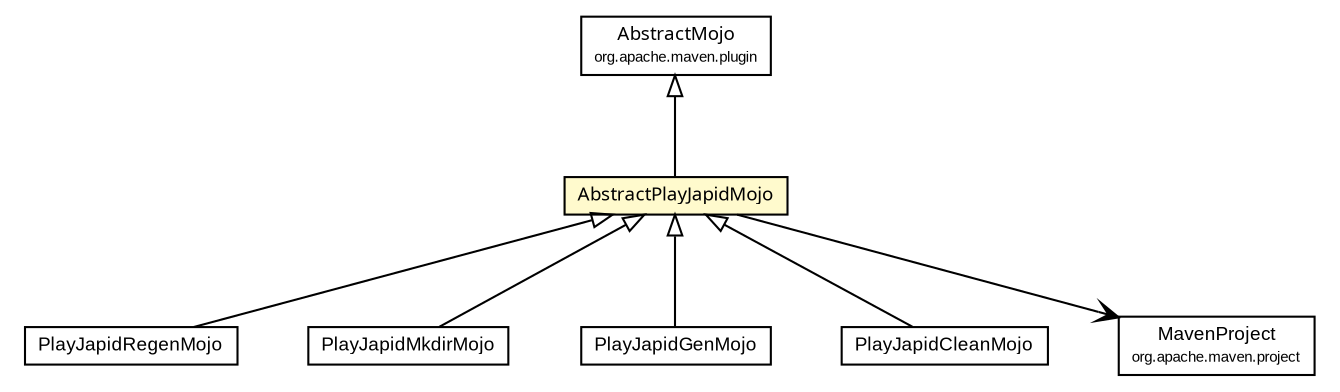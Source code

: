 #!/usr/local/bin/dot
#
# Class diagram 
# Generated by UmlGraph version 4.6 (http://www.spinellis.gr/sw/umlgraph)
#

digraph G {
	edge [fontname="arial",fontsize=10,labelfontname="arial",labelfontsize=10];
	node [fontname="arial",fontsize=10,shape=plaintext];
	// com.google.code.play.japid.PlayJapidRegenMojo
	c68 [label=<<table border="0" cellborder="1" cellspacing="0" cellpadding="2" port="p" href="./PlayJapidRegenMojo.html">
		<tr><td><table border="0" cellspacing="0" cellpadding="1">
			<tr><td> PlayJapidRegenMojo </td></tr>
		</table></td></tr>
		</table>>, fontname="arial", fontcolor="black", fontsize=9.0];
	// com.google.code.play.japid.PlayJapidMkdirMojo
	c69 [label=<<table border="0" cellborder="1" cellspacing="0" cellpadding="2" port="p" href="./PlayJapidMkdirMojo.html">
		<tr><td><table border="0" cellspacing="0" cellpadding="1">
			<tr><td> PlayJapidMkdirMojo </td></tr>
		</table></td></tr>
		</table>>, fontname="arial", fontcolor="black", fontsize=9.0];
	// com.google.code.play.japid.PlayJapidGenMojo
	c70 [label=<<table border="0" cellborder="1" cellspacing="0" cellpadding="2" port="p" href="./PlayJapidGenMojo.html">
		<tr><td><table border="0" cellspacing="0" cellpadding="1">
			<tr><td> PlayJapidGenMojo </td></tr>
		</table></td></tr>
		</table>>, fontname="arial", fontcolor="black", fontsize=9.0];
	// com.google.code.play.japid.PlayJapidCleanMojo
	c71 [label=<<table border="0" cellborder="1" cellspacing="0" cellpadding="2" port="p" href="./PlayJapidCleanMojo.html">
		<tr><td><table border="0" cellspacing="0" cellpadding="1">
			<tr><td> PlayJapidCleanMojo </td></tr>
		</table></td></tr>
		</table>>, fontname="arial", fontcolor="black", fontsize=9.0];
	// com.google.code.play.japid.AbstractPlayJapidMojo
	c72 [label=<<table border="0" cellborder="1" cellspacing="0" cellpadding="2" port="p" bgcolor="lemonChiffon" href="./AbstractPlayJapidMojo.html">
		<tr><td><table border="0" cellspacing="0" cellpadding="1">
			<tr><td><font face="ariali"> AbstractPlayJapidMojo </font></td></tr>
		</table></td></tr>
		</table>>, fontname="arial", fontcolor="black", fontsize=9.0];
	//com.google.code.play.japid.PlayJapidRegenMojo extends com.google.code.play.japid.AbstractPlayJapidMojo
	c72:p -> c68:p [dir=back,arrowtail=empty];
	//com.google.code.play.japid.PlayJapidMkdirMojo extends com.google.code.play.japid.AbstractPlayJapidMojo
	c72:p -> c69:p [dir=back,arrowtail=empty];
	//com.google.code.play.japid.PlayJapidGenMojo extends com.google.code.play.japid.AbstractPlayJapidMojo
	c72:p -> c70:p [dir=back,arrowtail=empty];
	//com.google.code.play.japid.PlayJapidCleanMojo extends com.google.code.play.japid.AbstractPlayJapidMojo
	c72:p -> c71:p [dir=back,arrowtail=empty];
	//com.google.code.play.japid.AbstractPlayJapidMojo extends org.apache.maven.plugin.AbstractMojo
	c73:p -> c72:p [dir=back,arrowtail=empty];
	// com.google.code.play.japid.AbstractPlayJapidMojo NAVASSOC org.apache.maven.project.MavenProject
	c72:p -> c74:p [taillabel="", label="", headlabel="", fontname="arial", fontcolor="black", fontsize=10.0, color="black", arrowhead=open];
	// org.apache.maven.plugin.AbstractMojo
	c73 [label=<<table border="0" cellborder="1" cellspacing="0" cellpadding="2" port="p">
		<tr><td><table border="0" cellspacing="0" cellpadding="1">
			<tr><td><font face="ariali"> AbstractMojo </font></td></tr>
			<tr><td><font point-size="7.0"> org.apache.maven.plugin </font></td></tr>
		</table></td></tr>
		</table>>, fontname="arial", fontcolor="black", fontsize=9.0];
	// org.apache.maven.project.MavenProject
	c74 [label=<<table border="0" cellborder="1" cellspacing="0" cellpadding="2" port="p">
		<tr><td><table border="0" cellspacing="0" cellpadding="1">
			<tr><td> MavenProject </td></tr>
			<tr><td><font point-size="7.0"> org.apache.maven.project </font></td></tr>
		</table></td></tr>
		</table>>, fontname="arial", fontcolor="black", fontsize=9.0];
}


